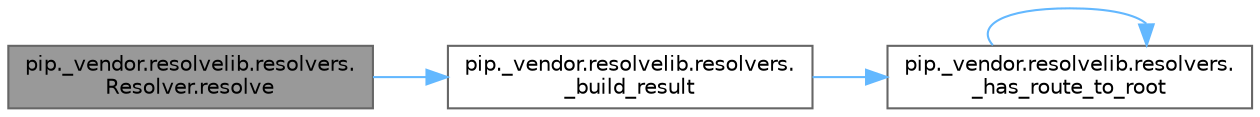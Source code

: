 digraph "pip._vendor.resolvelib.resolvers.Resolver.resolve"
{
 // LATEX_PDF_SIZE
  bgcolor="transparent";
  edge [fontname=Helvetica,fontsize=10,labelfontname=Helvetica,labelfontsize=10];
  node [fontname=Helvetica,fontsize=10,shape=box,height=0.2,width=0.4];
  rankdir="LR";
  Node1 [id="Node000001",label="pip._vendor.resolvelib.resolvers.\lResolver.resolve",height=0.2,width=0.4,color="gray40", fillcolor="grey60", style="filled", fontcolor="black",tooltip=" "];
  Node1 -> Node2 [id="edge1_Node000001_Node000002",color="steelblue1",style="solid",tooltip=" "];
  Node2 [id="Node000002",label="pip._vendor.resolvelib.resolvers.\l_build_result",height=0.2,width=0.4,color="grey40", fillcolor="white", style="filled",URL="$namespacepip_1_1__vendor_1_1resolvelib_1_1resolvers.html#afd873b3e02d4476b94c5cccab6d09e94",tooltip=" "];
  Node2 -> Node3 [id="edge2_Node000002_Node000003",color="steelblue1",style="solid",tooltip=" "];
  Node3 [id="Node000003",label="pip._vendor.resolvelib.resolvers.\l_has_route_to_root",height=0.2,width=0.4,color="grey40", fillcolor="white", style="filled",URL="$namespacepip_1_1__vendor_1_1resolvelib_1_1resolvers.html#a5d5d7480541b2208a3cfc6f80f84edeb",tooltip=" "];
  Node3 -> Node3 [id="edge3_Node000003_Node000003",color="steelblue1",style="solid",tooltip=" "];
}
